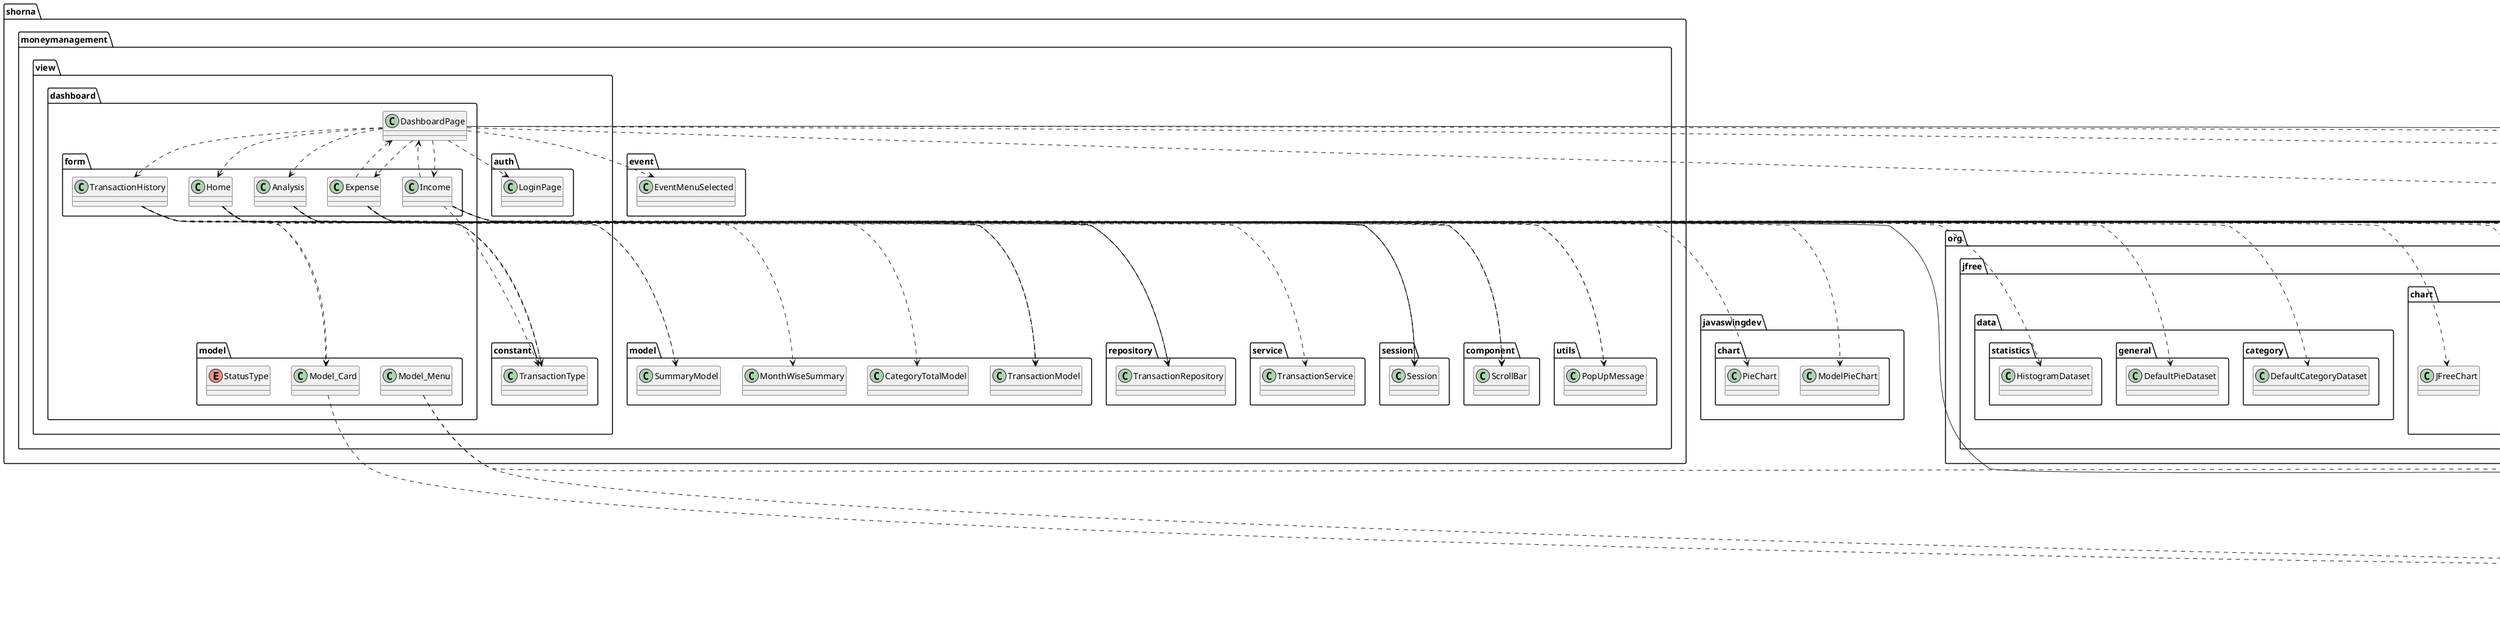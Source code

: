@startuml
annotation java.lang.Override
annotation java.lang.SuppressWarnings
class java.awt.BorderLayout
class java.awt.Color
class java.awt.event.MouseEvent
class java.awt.image.ImageObserver
class java.text.DateFormat
class java.text.DateFormatSymbols
class java.text.SimpleDateFormat
class java.time.LocalDate
class java.util.ArrayList
class java.util.Calendar
class java.util.Date
class java.util.List
class java.util.Random
class javaswingdev.chart.ModelPieChart
class javaswingdev.chart.PieChart
class javax.swing.Icon
class javax.swing.ImageIcon
class javax.swing.JButton
class javax.swing.JComponent
class javax.swing.JFrame
class javax.swing.JPanel
class javax.swing.JScrollPane
class javax.swing.JTextField
class javax.swing.UIManager
class javax.swing.plaf.ColorUIResource
class javax.swing.table.DefaultTableModel
class javax.swing.table.TableModel
class org.jfree.chart.ChartFactory
class org.jfree.chart.ChartPanel
class org.jfree.chart.JFreeChart
class org.jfree.chart.plot.CategoryPlot
class org.jfree.chart.plot.PiePlot
class org.jfree.chart.plot.PlotOrientation
class org.jfree.chart.plot.XYPlot
class org.jfree.chart.renderer.category.BarRenderer
class org.jfree.chart.renderer.category.LineAndShapeRenderer
class org.jfree.data.category.DefaultCategoryDataset
class org.jfree.data.general.DefaultPieDataset
class org.jfree.data.statistics.HistogramDataset
class shorna.moneymanagement.component.ScrollBar
class shorna.moneymanagement.event.EventMenuSelected
class shorna.moneymanagement.model.CategoryTotalModel
class shorna.moneymanagement.model.MonthWiseSummary
class shorna.moneymanagement.model.SummaryModel
class shorna.moneymanagement.model.TransactionModel
class shorna.moneymanagement.repository.TransactionRepository
class shorna.moneymanagement.service.TransactionService
class shorna.moneymanagement.session.Session
class shorna.moneymanagement.utils.PopUpMessage
class shorna.moneymanagement.view.auth.LoginPage
class shorna.moneymanagement.view.constant.TransactionType
class shorna.moneymanagement.view.dashboard.DashboardPage
class shorna.moneymanagement.view.dashboard.form.Analysis
class shorna.moneymanagement.view.dashboard.form.Expense
class shorna.moneymanagement.view.dashboard.form.Home
class shorna.moneymanagement.view.dashboard.form.Income
class shorna.moneymanagement.view.dashboard.form.TransactionHistory
class shorna.moneymanagement.view.dashboard.model.Model_Card
class shorna.moneymanagement.view.dashboard.model.Model_Menu
enum shorna.moneymanagement.view.dashboard.model.StatusType
shorna.moneymanagement.view.dashboard.DashboardPage ..> java.lang.Override
shorna.moneymanagement.view.dashboard.DashboardPage ..> java.lang.SuppressWarnings
shorna.moneymanagement.view.dashboard.DashboardPage ..> javax.swing.JComponent
shorna.moneymanagement.view.dashboard.DashboardPage --|> javax.swing.JFrame
shorna.moneymanagement.view.dashboard.DashboardPage ..> shorna.moneymanagement.event.EventMenuSelected
shorna.moneymanagement.view.dashboard.DashboardPage ..> shorna.moneymanagement.view.auth.LoginPage
shorna.moneymanagement.view.dashboard.DashboardPage ..> shorna.moneymanagement.view.dashboard.form.Analysis
shorna.moneymanagement.view.dashboard.DashboardPage ..> shorna.moneymanagement.view.dashboard.form.Expense
shorna.moneymanagement.view.dashboard.DashboardPage ..> shorna.moneymanagement.view.dashboard.form.Home
shorna.moneymanagement.view.dashboard.DashboardPage ..> shorna.moneymanagement.view.dashboard.form.Income
shorna.moneymanagement.view.dashboard.DashboardPage ..> shorna.moneymanagement.view.dashboard.form.TransactionHistory
shorna.moneymanagement.view.dashboard.form.Analysis ..> java.lang.SuppressWarnings
shorna.moneymanagement.view.dashboard.form.Analysis ..> java.awt.BorderLayout
shorna.moneymanagement.view.dashboard.form.Analysis ..> java.awt.Color
shorna.moneymanagement.view.dashboard.form.Analysis ..> java.text.DateFormatSymbols
shorna.moneymanagement.view.dashboard.form.Analysis ..> java.text.SimpleDateFormat
shorna.moneymanagement.view.dashboard.form.Analysis ..> java.time.LocalDate
shorna.moneymanagement.view.dashboard.form.Analysis ..> java.util.ArrayList
shorna.moneymanagement.view.dashboard.form.Analysis ..> java.util.Calendar
shorna.moneymanagement.view.dashboard.form.Analysis ..> java.util.Date
shorna.moneymanagement.view.dashboard.form.Analysis ..> java.util.List
shorna.moneymanagement.view.dashboard.form.Analysis ..> java.util.Random
shorna.moneymanagement.view.dashboard.form.Analysis ..> javaswingdev.chart.ModelPieChart
shorna.moneymanagement.view.dashboard.form.Analysis ..> javaswingdev.chart.PieChart
shorna.moneymanagement.view.dashboard.form.Analysis --|> javax.swing.JPanel
shorna.moneymanagement.view.dashboard.form.Analysis ..> org.jfree.chart.ChartFactory
shorna.moneymanagement.view.dashboard.form.Analysis ..> org.jfree.chart.ChartPanel
shorna.moneymanagement.view.dashboard.form.Analysis ..> org.jfree.chart.JFreeChart
shorna.moneymanagement.view.dashboard.form.Analysis ..> org.jfree.chart.plot.CategoryPlot
shorna.moneymanagement.view.dashboard.form.Analysis ..> org.jfree.chart.plot.PiePlot
shorna.moneymanagement.view.dashboard.form.Analysis ..> org.jfree.chart.plot.PlotOrientation
shorna.moneymanagement.view.dashboard.form.Analysis ..> org.jfree.chart.plot.XYPlot
shorna.moneymanagement.view.dashboard.form.Analysis ..> org.jfree.chart.renderer.category.BarRenderer
shorna.moneymanagement.view.dashboard.form.Analysis ..> org.jfree.chart.renderer.category.LineAndShapeRenderer
shorna.moneymanagement.view.dashboard.form.Analysis ..> org.jfree.data.category.DefaultCategoryDataset
shorna.moneymanagement.view.dashboard.form.Analysis ..> org.jfree.data.general.DefaultPieDataset
shorna.moneymanagement.view.dashboard.form.Analysis ..> org.jfree.data.statistics.HistogramDataset
shorna.moneymanagement.view.dashboard.form.Analysis ..> shorna.moneymanagement.model.CategoryTotalModel
shorna.moneymanagement.view.dashboard.form.Analysis ..> shorna.moneymanagement.model.MonthWiseSummary
shorna.moneymanagement.view.dashboard.form.Analysis ..> shorna.moneymanagement.repository.TransactionRepository
shorna.moneymanagement.view.dashboard.form.Analysis ..> shorna.moneymanagement.service.TransactionService
shorna.moneymanagement.view.dashboard.form.Analysis ..> shorna.moneymanagement.session.Session
shorna.moneymanagement.view.dashboard.form.Expense ..> java.lang.Override
shorna.moneymanagement.view.dashboard.form.Expense ..> java.lang.SuppressWarnings
shorna.moneymanagement.view.dashboard.form.Expense ..> java.awt.Color
shorna.moneymanagement.view.dashboard.form.Expense ..> java.awt.event.MouseEvent
shorna.moneymanagement.view.dashboard.form.Expense ..> java.awt.image.ImageObserver
shorna.moneymanagement.view.dashboard.form.Expense ..> java.text.SimpleDateFormat
shorna.moneymanagement.view.dashboard.form.Expense ..> java.util.ArrayList
shorna.moneymanagement.view.dashboard.form.Expense ..> java.util.Date
shorna.moneymanagement.view.dashboard.form.Expense ..> java.util.List
shorna.moneymanagement.view.dashboard.form.Expense ..> javax.swing.JButton
shorna.moneymanagement.view.dashboard.form.Expense --|> javax.swing.JPanel
shorna.moneymanagement.view.dashboard.form.Expense ..> javax.swing.JScrollPane
shorna.moneymanagement.view.dashboard.form.Expense ..> javax.swing.JTextField
shorna.moneymanagement.view.dashboard.form.Expense ..> javax.swing.UIManager
shorna.moneymanagement.view.dashboard.form.Expense ..> javax.swing.plaf.ColorUIResource
shorna.moneymanagement.view.dashboard.form.Expense ..> javax.swing.table.DefaultTableModel
shorna.moneymanagement.view.dashboard.form.Expense ..> javax.swing.table.TableModel
shorna.moneymanagement.view.dashboard.form.Expense ..> shorna.moneymanagement.component.ScrollBar
shorna.moneymanagement.view.dashboard.form.Expense ..> shorna.moneymanagement.model.TransactionModel
shorna.moneymanagement.view.dashboard.form.Expense ..> shorna.moneymanagement.repository.TransactionRepository
shorna.moneymanagement.view.dashboard.form.Expense ..> shorna.moneymanagement.session.Session
shorna.moneymanagement.view.dashboard.form.Expense ..> shorna.moneymanagement.utils.PopUpMessage
shorna.moneymanagement.view.dashboard.form.Expense ..> shorna.moneymanagement.view.constant.TransactionType
shorna.moneymanagement.view.dashboard.form.Expense ..> shorna.moneymanagement.view.dashboard.DashboardPage
shorna.moneymanagement.view.dashboard.form.Home ..> java.lang.SuppressWarnings
shorna.moneymanagement.view.dashboard.form.Home ..> java.awt.Color
shorna.moneymanagement.view.dashboard.form.Home ..> java.awt.event.MouseEvent
shorna.moneymanagement.view.dashboard.form.Home ..> java.util.List
shorna.moneymanagement.view.dashboard.form.Home ..> javax.swing.ImageIcon
shorna.moneymanagement.view.dashboard.form.Home --|> javax.swing.JPanel
shorna.moneymanagement.view.dashboard.form.Home ..> javax.swing.JScrollPane
shorna.moneymanagement.view.dashboard.form.Home ..> javax.swing.table.DefaultTableModel
shorna.moneymanagement.view.dashboard.form.Home ..> javax.swing.table.TableModel
shorna.moneymanagement.view.dashboard.form.Home ..> shorna.moneymanagement.component.ScrollBar
shorna.moneymanagement.view.dashboard.form.Home ..> shorna.moneymanagement.model.SummaryModel
shorna.moneymanagement.view.dashboard.form.Home ..> shorna.moneymanagement.model.TransactionModel
shorna.moneymanagement.view.dashboard.form.Home ..> shorna.moneymanagement.repository.TransactionRepository
shorna.moneymanagement.view.dashboard.form.Home ..> shorna.moneymanagement.session.Session
shorna.moneymanagement.view.dashboard.form.Home ..> shorna.moneymanagement.view.constant.TransactionType
shorna.moneymanagement.view.dashboard.form.Home ..> shorna.moneymanagement.view.dashboard.model.Model_Card
shorna.moneymanagement.view.dashboard.form.Income ..> java.lang.Override
shorna.moneymanagement.view.dashboard.form.Income ..> java.lang.SuppressWarnings
shorna.moneymanagement.view.dashboard.form.Income ..> java.awt.Color
shorna.moneymanagement.view.dashboard.form.Income ..> java.awt.event.MouseEvent
shorna.moneymanagement.view.dashboard.form.Income ..> java.awt.image.ImageObserver
shorna.moneymanagement.view.dashboard.form.Income ..> java.text.DateFormat
shorna.moneymanagement.view.dashboard.form.Income ..> java.text.SimpleDateFormat
shorna.moneymanagement.view.dashboard.form.Income ..> java.util.ArrayList
shorna.moneymanagement.view.dashboard.form.Income ..> java.util.Date
shorna.moneymanagement.view.dashboard.form.Income ..> java.util.List
shorna.moneymanagement.view.dashboard.form.Income --|> javax.swing.JPanel
shorna.moneymanagement.view.dashboard.form.Income ..> javax.swing.JScrollPane
shorna.moneymanagement.view.dashboard.form.Income ..> javax.swing.JTextField
shorna.moneymanagement.view.dashboard.form.Income ..> javax.swing.table.DefaultTableModel
shorna.moneymanagement.view.dashboard.form.Income ..> javax.swing.table.TableModel
shorna.moneymanagement.view.dashboard.form.Income ..> shorna.moneymanagement.component.ScrollBar
shorna.moneymanagement.view.dashboard.form.Income ..> shorna.moneymanagement.model.TransactionModel
shorna.moneymanagement.view.dashboard.form.Income ..> shorna.moneymanagement.repository.TransactionRepository
shorna.moneymanagement.view.dashboard.form.Income ..> shorna.moneymanagement.session.Session
shorna.moneymanagement.view.dashboard.form.Income ..> shorna.moneymanagement.utils.PopUpMessage
shorna.moneymanagement.view.dashboard.form.Income ..> shorna.moneymanagement.view.constant.TransactionType
shorna.moneymanagement.view.dashboard.form.Income ..> shorna.moneymanagement.view.dashboard.DashboardPage
shorna.moneymanagement.view.dashboard.form.TransactionHistory ..> java.lang.SuppressWarnings
shorna.moneymanagement.view.dashboard.form.TransactionHistory ..> java.awt.Color
shorna.moneymanagement.view.dashboard.form.TransactionHistory ..> java.awt.event.MouseEvent
shorna.moneymanagement.view.dashboard.form.TransactionHistory ..> java.util.List
shorna.moneymanagement.view.dashboard.form.TransactionHistory ..> javax.swing.ImageIcon
shorna.moneymanagement.view.dashboard.form.TransactionHistory --|> javax.swing.JPanel
shorna.moneymanagement.view.dashboard.form.TransactionHistory ..> javax.swing.JScrollPane
shorna.moneymanagement.view.dashboard.form.TransactionHistory ..> javax.swing.table.DefaultTableModel
shorna.moneymanagement.view.dashboard.form.TransactionHistory ..> javax.swing.table.TableModel
shorna.moneymanagement.view.dashboard.form.TransactionHistory ..> shorna.moneymanagement.component.ScrollBar
shorna.moneymanagement.view.dashboard.form.TransactionHistory ..> shorna.moneymanagement.model.SummaryModel
shorna.moneymanagement.view.dashboard.form.TransactionHistory ..> shorna.moneymanagement.model.TransactionModel
shorna.moneymanagement.view.dashboard.form.TransactionHistory ..> shorna.moneymanagement.repository.TransactionRepository
shorna.moneymanagement.view.dashboard.form.TransactionHistory ..> shorna.moneymanagement.session.Session
shorna.moneymanagement.view.dashboard.form.TransactionHistory ..> shorna.moneymanagement.view.constant.TransactionType
shorna.moneymanagement.view.dashboard.form.TransactionHistory ..> shorna.moneymanagement.view.dashboard.model.Model_Card
shorna.moneymanagement.view.dashboard.model.Model_Card ..> javax.swing.Icon
shorna.moneymanagement.view.dashboard.model.Model_Menu ..> javax.swing.Icon
shorna.moneymanagement.view.dashboard.model.Model_Menu ..> javax.swing.ImageIcon
@enduml